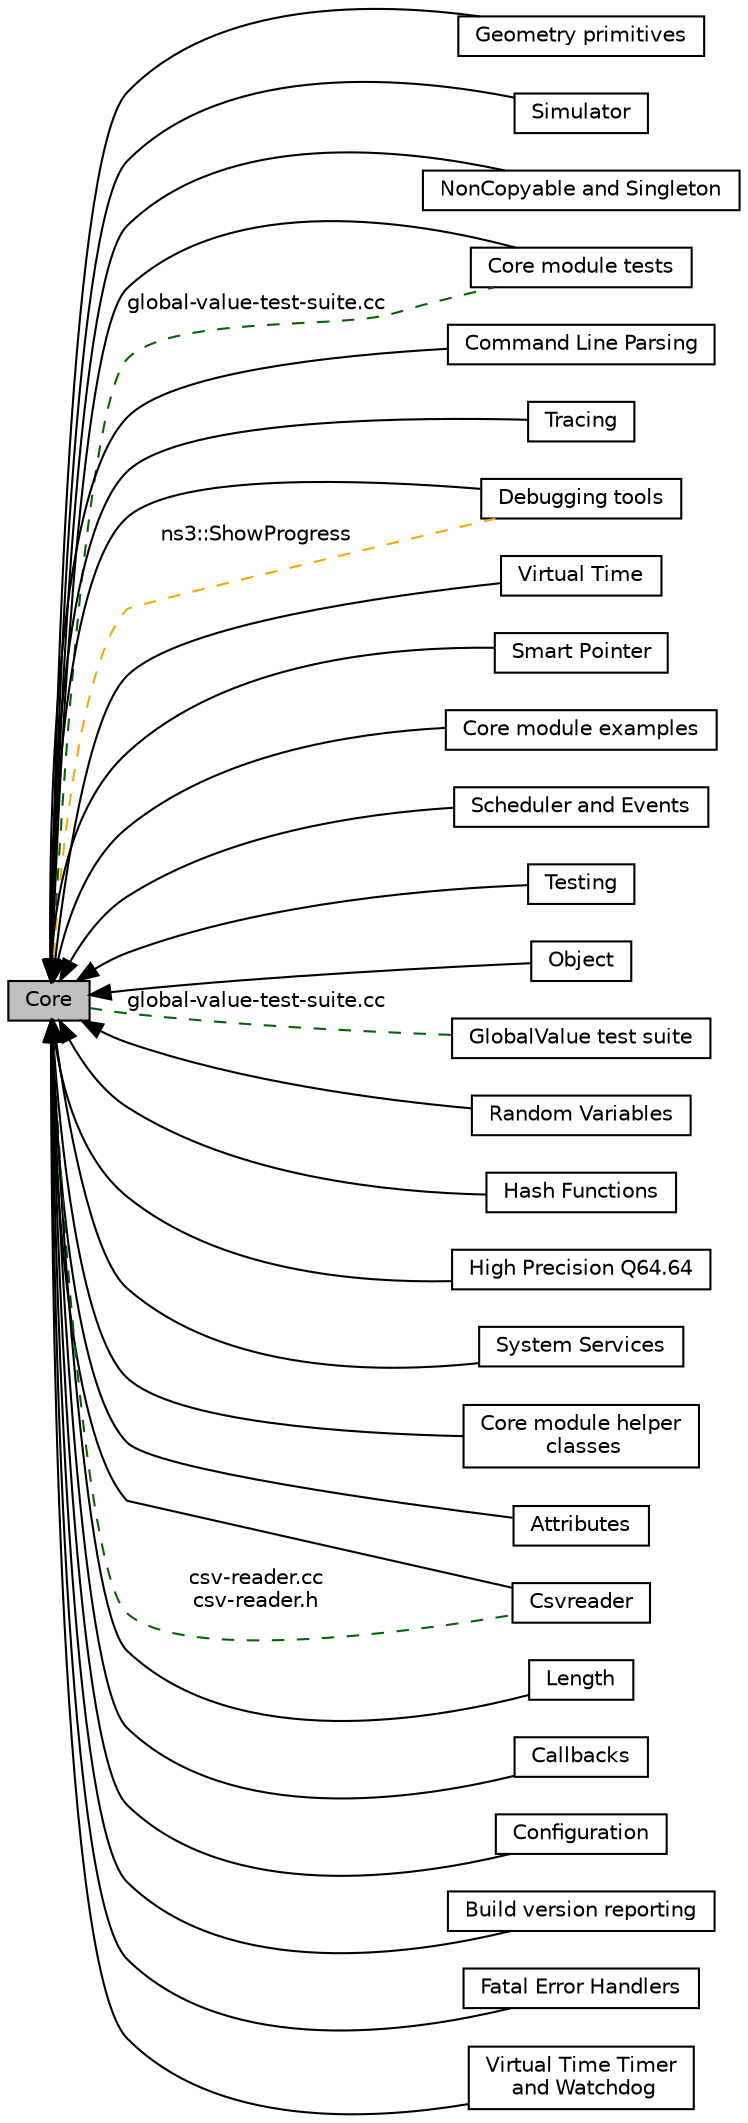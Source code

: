 digraph "Core"
{
  edge [fontname="Helvetica",fontsize="10",labelfontname="Helvetica",labelfontsize="10"];
  node [fontname="Helvetica",fontsize="10",shape=box];
  rankdir=LR;
  Node13 [label="Geometry primitives",height=0.2,width=0.4,color="black", fillcolor="white", style="filled",URL="$group__geometry.html",tooltip="Primitives for geometry, such as vectors and angles."];
  Node21 [label="Simulator",height=0.2,width=0.4,color="black", fillcolor="white", style="filled",URL="$group__simulator.html",tooltip="Control the virtual time and the execution of simulation events."];
  Node17 [label="NonCopyable and Singleton",height=0.2,width=0.4,color="black", fillcolor="white", style="filled",URL="$group__access.html",tooltip="Helpers to make classes non-copyable or singleton."];
  Node9 [label="Core module tests",height=0.2,width=0.4,color="black", fillcolor="white", style="filled",URL="$group__core-tests.html",tooltip="TestSuites for the Core module."];
  Node5 [label="Command Line Parsing",height=0.2,width=0.4,color="black", fillcolor="white", style="filled",URL="$group__commandline.html",tooltip="A uniform way to specify program documentation, allowed command line arguments and help strings,..."];
  Node25 [label="Tracing",height=0.2,width=0.4,color="black", fillcolor="white", style="filled",URL="$group__tracing.html",tooltip="Publish/subscribe tools to collect and report changes to any values used by the various model compone..."];
  Node11 [label="Debugging tools",height=0.2,width=0.4,color="black", fillcolor="white", style="filled",URL="$group__debugging.html",tooltip="Assertions, breakpoints, logging, and abnormal program termination."];
  Node26 [label="Virtual Time",height=0.2,width=0.4,color="black", fillcolor="white", style="filled",URL="$group__time.html",tooltip="Management of virtual time in real world units."];
  Node22 [label="Smart Pointer",height=0.2,width=0.4,color="black", fillcolor="white", style="filled",URL="$group__ptr.html",tooltip="Heap memory management."];
  Node7 [label="Core module examples",height=0.2,width=0.4,color="black", fillcolor="white", style="filled",URL="$group__core-examples.html",tooltip="Programs which illustrate use of core module functionality."];
  Node20 [label="Scheduler and Events",height=0.2,width=0.4,color="black", fillcolor="white", style="filled",URL="$group__scheduler.html",tooltip="Manage the event list by creating and scheduling events."];
  Node24 [label="Testing",height=0.2,width=0.4,color="black", fillcolor="white", style="filled",URL="$group__testing.html",tooltip="Tools to define and execute unit tests."];
  Node18 [label="Object",height=0.2,width=0.4,color="black", fillcolor="white", style="filled",URL="$group__object.html",tooltip="Base classes which provide memory management and object aggregation."];
  Node28 [label="GlobalValue test suite",height=0.2,width=0.4,color="black", fillcolor="white", style="filled",URL="$group__global-value-tests.html",tooltip=" "];
  Node19 [label="Random Variables",height=0.2,width=0.4,color="black", fillcolor="white", style="filled",URL="$group__randomvariable.html",tooltip="ns-3 random numbers are provided via instances of ns3::RandomVariableStream."];
  Node14 [label="Hash Functions",height=0.2,width=0.4,color="black", fillcolor="white", style="filled",URL="$group__hash.html",tooltip="Generic Hash function interface."];
  Node15 [label="High Precision Q64.64",height=0.2,width=0.4,color="black", fillcolor="white", style="filled",URL="$group__highprec.html",tooltip="Functions and class for high precision Q64.64 fixed point arithmetic."];
  Node23 [label="System Services",height=0.2,width=0.4,color="black", fillcolor="white", style="filled",URL="$group__system.html",tooltip="System-independent interfaces to operating system services: files system, threading,..."];
  Node8 [label="Core module helper\l classes",height=0.2,width=0.4,color="black", fillcolor="white", style="filled",URL="$group__core-helpers.html",tooltip="Helper classes for the Core module."];
  Node2 [label="Attributes",height=0.2,width=0.4,color="black", fillcolor="white", style="filled",URL="$group__attributes.html",tooltip="The ns-3 attribute system is the mechanism used in ns-3 to organize, document, and modify the values ..."];
  Node10 [label="Csvreader",height=0.2,width=0.4,color="black", fillcolor="white", style="filled",URL="$group__csvreader.html",tooltip="A way to extract data from simple csv files."];
  Node16 [label="Length",height=0.2,width=0.4,color="black", fillcolor="white", style="filled",URL="$group__length.html",tooltip="Management of lengths in real world units."];
  Node4 [label="Callbacks",height=0.2,width=0.4,color="black", fillcolor="white", style="filled",URL="$group__callback.html",tooltip="Wrap functions, objects, and arguments into self contained callbacks."];
  Node6 [label="Configuration",height=0.2,width=0.4,color="black", fillcolor="white", style="filled",URL="$group__config.html",tooltip="Configuration of simulation parameters and tracing."];
  Node3 [label="Build version reporting",height=0.2,width=0.4,color="black", fillcolor="white", style="filled",URL="$group__buildversion.html",tooltip="Version information is pulled from the local git repository during the build process."];
  Node12 [label="Fatal Error Handlers",height=0.2,width=0.4,color="black", fillcolor="white", style="filled",URL="$group__fatal.html",tooltip="Functions to help clean up when a fatal error is encountered."];
  Node1 [label="Core",height=0.2,width=0.4,color="black", fillcolor="grey75", style="filled", fontcolor="black",tooltip="The \"core\" module contains:"];
  Node27 [label="Virtual Time Timer\l and Watchdog",height=0.2,width=0.4,color="black", fillcolor="white", style="filled",URL="$group__timer.html",tooltip="The Timer and Watchdog objects both facilitate scheduling functions to execute a specified virtual ti..."];
  Node1->Node2 [shape=plaintext, dir="back", style="solid"];
  Node1->Node3 [shape=plaintext, dir="back", style="solid"];
  Node1->Node4 [shape=plaintext, dir="back", style="solid"];
  Node1->Node5 [shape=plaintext, dir="back", style="solid"];
  Node1->Node6 [shape=plaintext, dir="back", style="solid"];
  Node1->Node7 [shape=plaintext, dir="back", style="solid"];
  Node1->Node8 [shape=plaintext, dir="back", style="solid"];
  Node1->Node9 [shape=plaintext, dir="back", style="solid"];
  Node1->Node10 [shape=plaintext, dir="back", style="solid"];
  Node1->Node11 [shape=plaintext, dir="back", style="solid"];
  Node1->Node12 [shape=plaintext, dir="back", style="solid"];
  Node1->Node13 [shape=plaintext, dir="back", style="solid"];
  Node1->Node14 [shape=plaintext, dir="back", style="solid"];
  Node1->Node15 [shape=plaintext, dir="back", style="solid"];
  Node1->Node16 [shape=plaintext, dir="back", style="solid"];
  Node1->Node17 [shape=plaintext, dir="back", style="solid"];
  Node1->Node18 [shape=plaintext, dir="back", style="solid"];
  Node1->Node19 [shape=plaintext, dir="back", style="solid"];
  Node1->Node20 [shape=plaintext, dir="back", style="solid"];
  Node1->Node21 [shape=plaintext, dir="back", style="solid"];
  Node1->Node22 [shape=plaintext, dir="back", style="solid"];
  Node1->Node23 [shape=plaintext, dir="back", style="solid"];
  Node1->Node24 [shape=plaintext, dir="back", style="solid"];
  Node1->Node25 [shape=plaintext, dir="back", style="solid"];
  Node1->Node26 [shape=plaintext, dir="back", style="solid"];
  Node1->Node27 [shape=plaintext, dir="back", style="solid"];
  Node1->Node11 [shape=plaintext, label="ns3::ShowProgress", color="orange", dir="none", style="dashed"];
  Node1->Node10 [shape=plaintext, label="csv-reader.cc\ncsv-reader.h", color="darkgreen", dir="none", style="dashed"];
  Node1->Node9 [shape=plaintext, label="global-value-test-suite.cc", color="darkgreen", dir="none", style="dashed"];
  Node1->Node28 [shape=plaintext, label="global-value-test-suite.cc", color="darkgreen", dir="none", style="dashed"];
}
